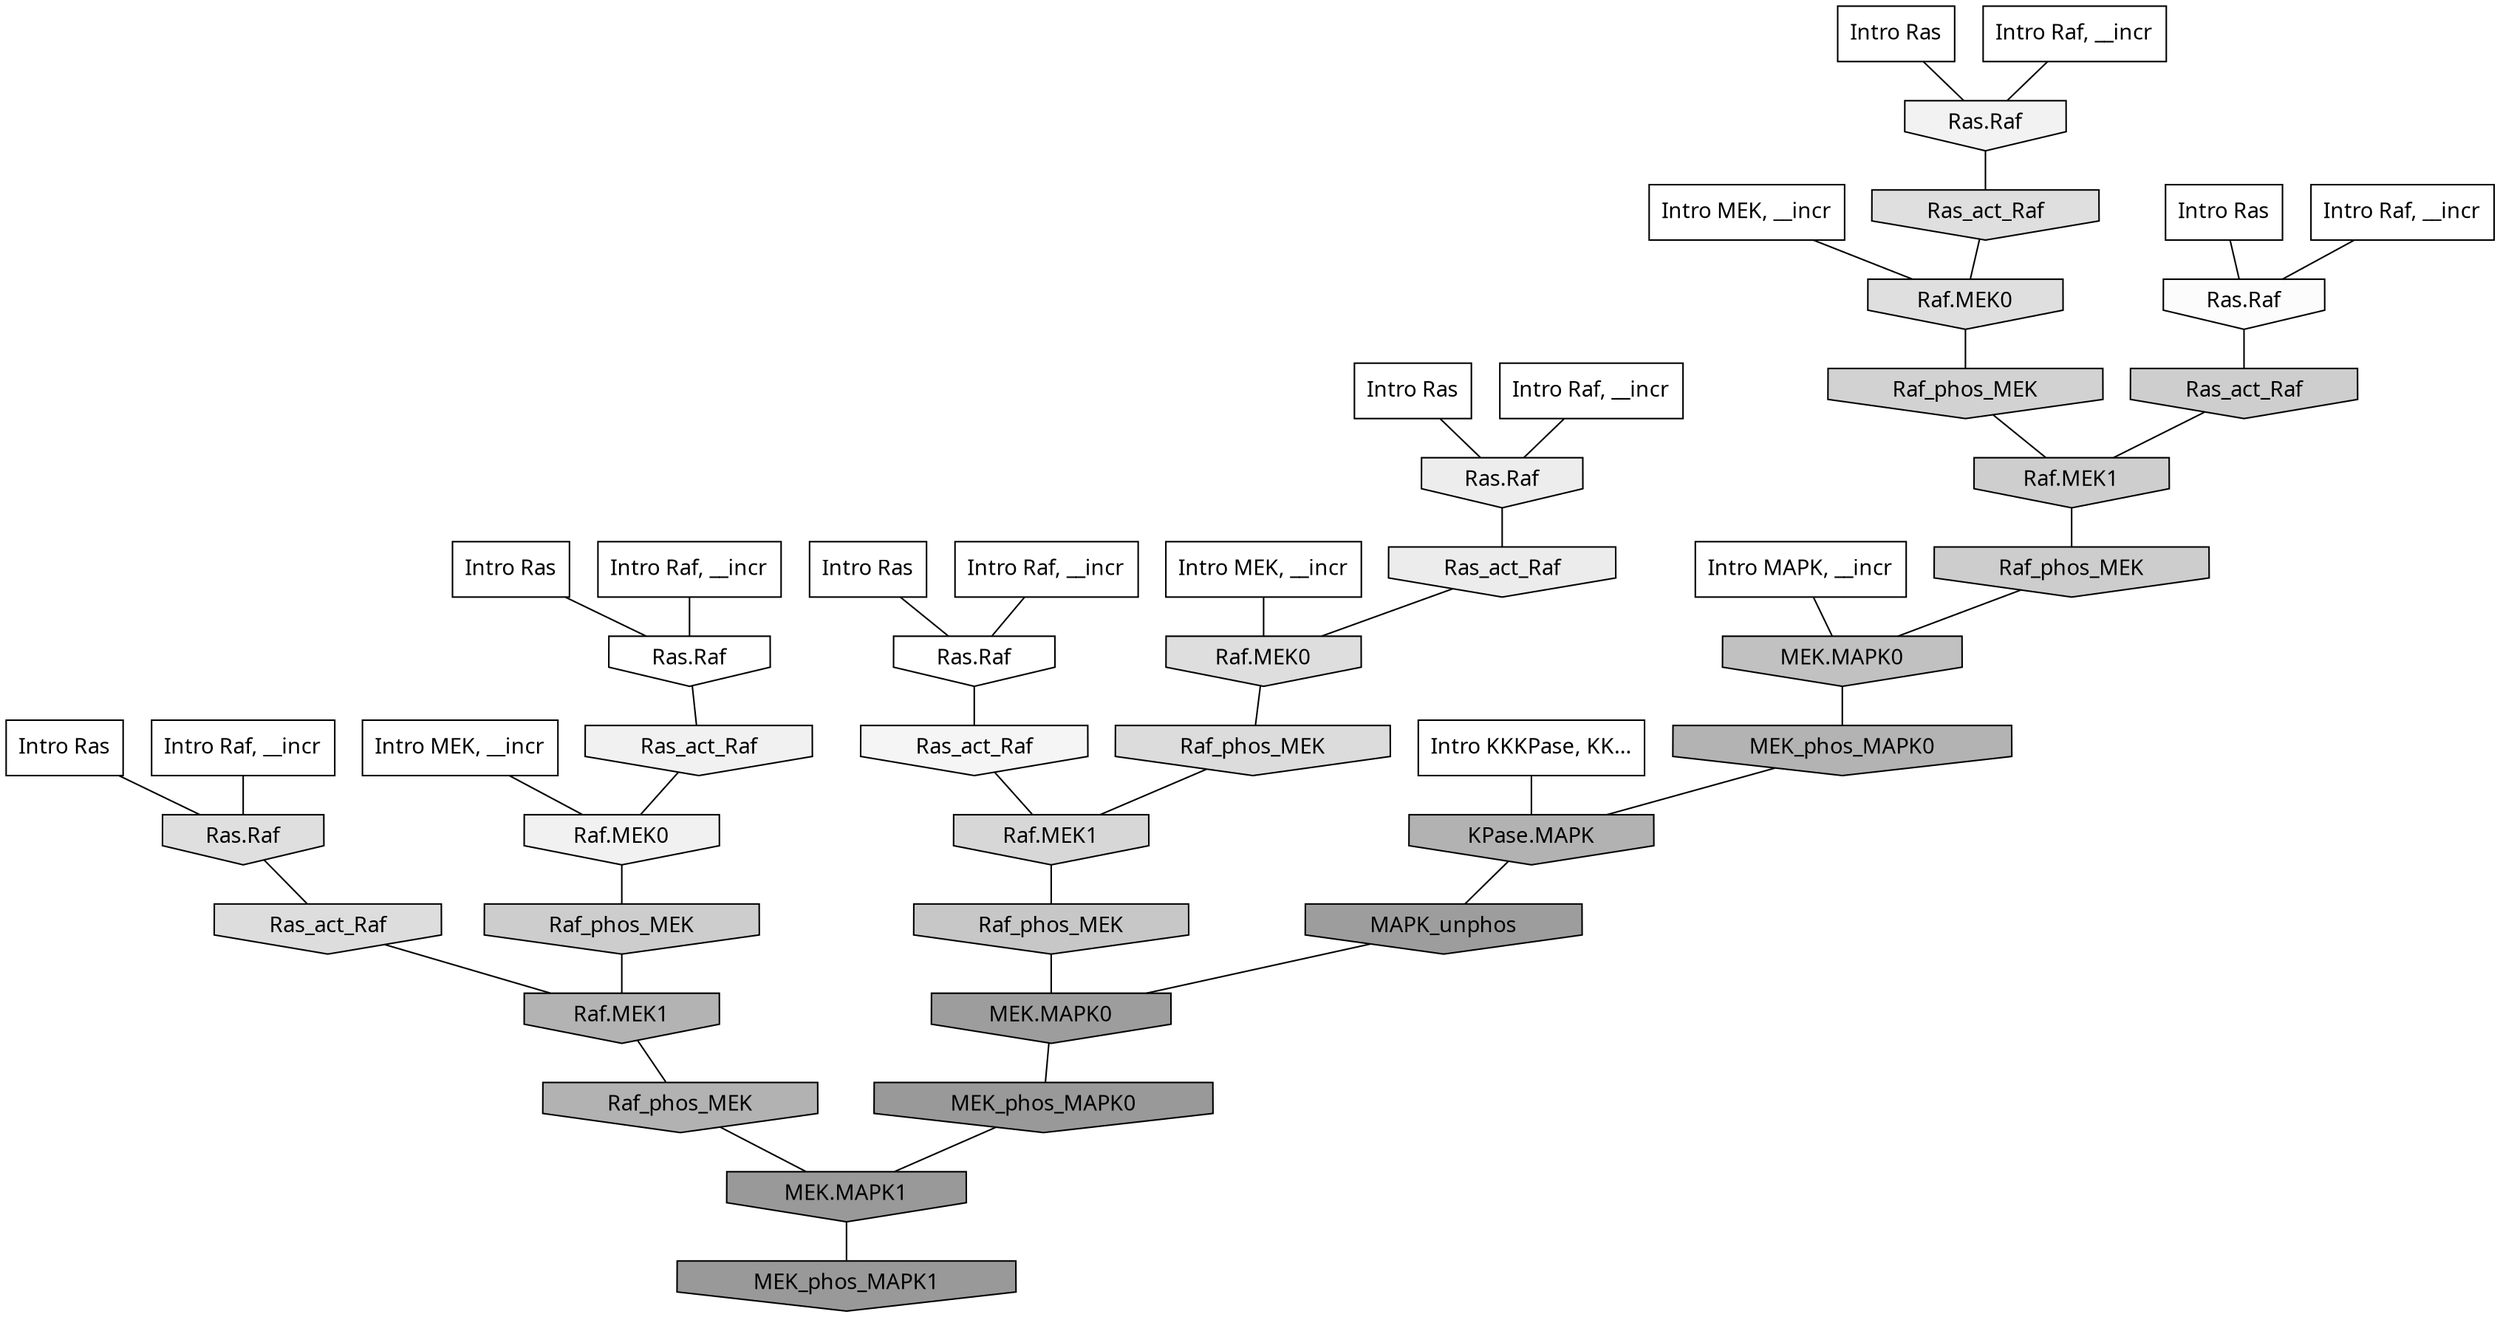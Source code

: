 digraph G{
  rankdir="TB";
  ranksep=0.30;
  node [fontname="CMU Serif"];
  edge [fontname="CMU Serif"];
  
  27 [label="Intro Ras", shape=rectangle, style=filled, fillcolor="0.000 0.000 1.000"]
  
  30 [label="Intro Ras", shape=rectangle, style=filled, fillcolor="0.000 0.000 1.000"]
  
  33 [label="Intro Ras", shape=rectangle, style=filled, fillcolor="0.000 0.000 1.000"]
  
  59 [label="Intro Ras", shape=rectangle, style=filled, fillcolor="0.000 0.000 1.000"]
  
  69 [label="Intro Ras", shape=rectangle, style=filled, fillcolor="0.000 0.000 1.000"]
  
  76 [label="Intro Ras", shape=rectangle, style=filled, fillcolor="0.000 0.000 1.000"]
  
  628 [label="Intro Raf, __incr", shape=rectangle, style=filled, fillcolor="0.000 0.000 1.000"]
  
  639 [label="Intro Raf, __incr", shape=rectangle, style=filled, fillcolor="0.000 0.000 1.000"]
  
  709 [label="Intro Raf, __incr", shape=rectangle, style=filled, fillcolor="0.000 0.000 1.000"]
  
  750 [label="Intro Raf, __incr", shape=rectangle, style=filled, fillcolor="0.000 0.000 1.000"]
  
  777 [label="Intro Raf, __incr", shape=rectangle, style=filled, fillcolor="0.000 0.000 1.000"]
  
  930 [label="Intro Raf, __incr", shape=rectangle, style=filled, fillcolor="0.000 0.000 1.000"]
  
  1134 [label="Intro MEK, __incr", shape=rectangle, style=filled, fillcolor="0.000 0.000 1.000"]
  
  1328 [label="Intro MEK, __incr", shape=rectangle, style=filled, fillcolor="0.000 0.000 1.000"]
  
  2056 [label="Intro MEK, __incr", shape=rectangle, style=filled, fillcolor="0.000 0.000 1.000"]
  
  2380 [label="Intro MAPK, __incr", shape=rectangle, style=filled, fillcolor="0.000 0.000 1.000"]
  
  3125 [label="Intro KKKPase, KK...", shape=rectangle, style=filled, fillcolor="0.000 0.000 1.000"]
  
  3254 [label="Ras.Raf", shape=invhouse, style=filled, fillcolor="0.000 0.000 1.000"]
  
  3276 [label="Ras.Raf", shape=invhouse, style=filled, fillcolor="0.000 0.000 1.000"]
  
  3415 [label="Ras.Raf", shape=invhouse, style=filled, fillcolor="0.000 0.000 0.987"]
  
  3641 [label="Ras_act_Raf", shape=invhouse, style=filled, fillcolor="0.000 0.000 0.959"]
  
  3779 [label="Ras.Raf", shape=invhouse, style=filled, fillcolor="0.000 0.000 0.948"]
  
  3823 [label="Ras_act_Raf", shape=invhouse, style=filled, fillcolor="0.000 0.000 0.945"]
  
  3831 [label="Raf.MEK0", shape=invhouse, style=filled, fillcolor="0.000 0.000 0.945"]
  
  4154 [label="Ras.Raf", shape=invhouse, style=filled, fillcolor="0.000 0.000 0.927"]
  
  4228 [label="Ras_act_Raf", shape=invhouse, style=filled, fillcolor="0.000 0.000 0.922"]
  
  5097 [label="Ras_act_Raf", shape=invhouse, style=filled, fillcolor="0.000 0.000 0.874"]
  
  5100 [label="Raf.MEK0", shape=invhouse, style=filled, fillcolor="0.000 0.000 0.874"]
  
  5111 [label="Ras.Raf", shape=invhouse, style=filled, fillcolor="0.000 0.000 0.873"]
  
  5191 [label="Raf.MEK0", shape=invhouse, style=filled, fillcolor="0.000 0.000 0.869"]
  
  5278 [label="Ras_act_Raf", shape=invhouse, style=filled, fillcolor="0.000 0.000 0.865"]
  
  5328 [label="Raf_phos_MEK", shape=invhouse, style=filled, fillcolor="0.000 0.000 0.863"]
  
  5799 [label="Raf.MEK1", shape=invhouse, style=filled, fillcolor="0.000 0.000 0.840"]
  
  6239 [label="Raf_phos_MEK", shape=invhouse, style=filled, fillcolor="0.000 0.000 0.821"]
  
  6619 [label="Ras_act_Raf", shape=invhouse, style=filled, fillcolor="0.000 0.000 0.807"]
  
  6622 [label="Raf.MEK1", shape=invhouse, style=filled, fillcolor="0.000 0.000 0.807"]
  
  6775 [label="Raf_phos_MEK", shape=invhouse, style=filled, fillcolor="0.000 0.000 0.802"]
  
  6806 [label="Raf_phos_MEK", shape=invhouse, style=filled, fillcolor="0.000 0.000 0.801"]
  
  7596 [label="Raf_phos_MEK", shape=invhouse, style=filled, fillcolor="0.000 0.000 0.779"]
  
  8537 [label="MEK.MAPK0", shape=invhouse, style=filled, fillcolor="0.000 0.000 0.754"]
  
  11079 [label="MEK_phos_MAPK0", shape=invhouse, style=filled, fillcolor="0.000 0.000 0.703"]
  
  11173 [label="Raf.MEK1", shape=invhouse, style=filled, fillcolor="0.000 0.000 0.702"]
  
  11380 [label="KPase.MAPK", shape=invhouse, style=filled, fillcolor="0.000 0.000 0.698"]
  
  11526 [label="Raf_phos_MEK", shape=invhouse, style=filled, fillcolor="0.000 0.000 0.696"]
  
  16790 [label="MAPK_unphos", shape=invhouse, style=filled, fillcolor="0.000 0.000 0.617"]
  
  16793 [label="MEK.MAPK0", shape=invhouse, style=filled, fillcolor="0.000 0.000 0.617"]
  
  17425 [label="MEK_phos_MAPK0", shape=invhouse, style=filled, fillcolor="0.000 0.000 0.601"]
  
  17427 [label="MEK.MAPK1", shape=invhouse, style=filled, fillcolor="0.000 0.000 0.601"]
  
  17475 [label="MEK_phos_MAPK1", shape=invhouse, style=filled, fillcolor="0.000 0.000 0.600"]
  
  
  17427 -> 17475 [dir=none, color="0.000 0.000 0.000"] 
  17425 -> 17427 [dir=none, color="0.000 0.000 0.000"] 
  16793 -> 17425 [dir=none, color="0.000 0.000 0.000"] 
  16790 -> 16793 [dir=none, color="0.000 0.000 0.000"] 
  11526 -> 17427 [dir=none, color="0.000 0.000 0.000"] 
  11380 -> 16790 [dir=none, color="0.000 0.000 0.000"] 
  11173 -> 11526 [dir=none, color="0.000 0.000 0.000"] 
  11079 -> 11380 [dir=none, color="0.000 0.000 0.000"] 
  8537 -> 11079 [dir=none, color="0.000 0.000 0.000"] 
  7596 -> 16793 [dir=none, color="0.000 0.000 0.000"] 
  6806 -> 8537 [dir=none, color="0.000 0.000 0.000"] 
  6775 -> 11173 [dir=none, color="0.000 0.000 0.000"] 
  6622 -> 6806 [dir=none, color="0.000 0.000 0.000"] 
  6619 -> 6622 [dir=none, color="0.000 0.000 0.000"] 
  6239 -> 6622 [dir=none, color="0.000 0.000 0.000"] 
  5799 -> 7596 [dir=none, color="0.000 0.000 0.000"] 
  5328 -> 5799 [dir=none, color="0.000 0.000 0.000"] 
  5278 -> 11173 [dir=none, color="0.000 0.000 0.000"] 
  5191 -> 5328 [dir=none, color="0.000 0.000 0.000"] 
  5111 -> 5278 [dir=none, color="0.000 0.000 0.000"] 
  5100 -> 6239 [dir=none, color="0.000 0.000 0.000"] 
  5097 -> 5100 [dir=none, color="0.000 0.000 0.000"] 
  4228 -> 5191 [dir=none, color="0.000 0.000 0.000"] 
  4154 -> 4228 [dir=none, color="0.000 0.000 0.000"] 
  3831 -> 6775 [dir=none, color="0.000 0.000 0.000"] 
  3823 -> 3831 [dir=none, color="0.000 0.000 0.000"] 
  3779 -> 5097 [dir=none, color="0.000 0.000 0.000"] 
  3641 -> 5799 [dir=none, color="0.000 0.000 0.000"] 
  3415 -> 6619 [dir=none, color="0.000 0.000 0.000"] 
  3276 -> 3641 [dir=none, color="0.000 0.000 0.000"] 
  3254 -> 3823 [dir=none, color="0.000 0.000 0.000"] 
  3125 -> 11380 [dir=none, color="0.000 0.000 0.000"] 
  2380 -> 8537 [dir=none, color="0.000 0.000 0.000"] 
  2056 -> 5191 [dir=none, color="0.000 0.000 0.000"] 
  1328 -> 5100 [dir=none, color="0.000 0.000 0.000"] 
  1134 -> 3831 [dir=none, color="0.000 0.000 0.000"] 
  930 -> 3779 [dir=none, color="0.000 0.000 0.000"] 
  777 -> 3276 [dir=none, color="0.000 0.000 0.000"] 
  750 -> 5111 [dir=none, color="0.000 0.000 0.000"] 
  709 -> 4154 [dir=none, color="0.000 0.000 0.000"] 
  639 -> 3254 [dir=none, color="0.000 0.000 0.000"] 
  628 -> 3415 [dir=none, color="0.000 0.000 0.000"] 
  76 -> 3254 [dir=none, color="0.000 0.000 0.000"] 
  69 -> 3276 [dir=none, color="0.000 0.000 0.000"] 
  59 -> 3415 [dir=none, color="0.000 0.000 0.000"] 
  33 -> 3779 [dir=none, color="0.000 0.000 0.000"] 
  30 -> 4154 [dir=none, color="0.000 0.000 0.000"] 
  27 -> 5111 [dir=none, color="0.000 0.000 0.000"] 
  
  }

